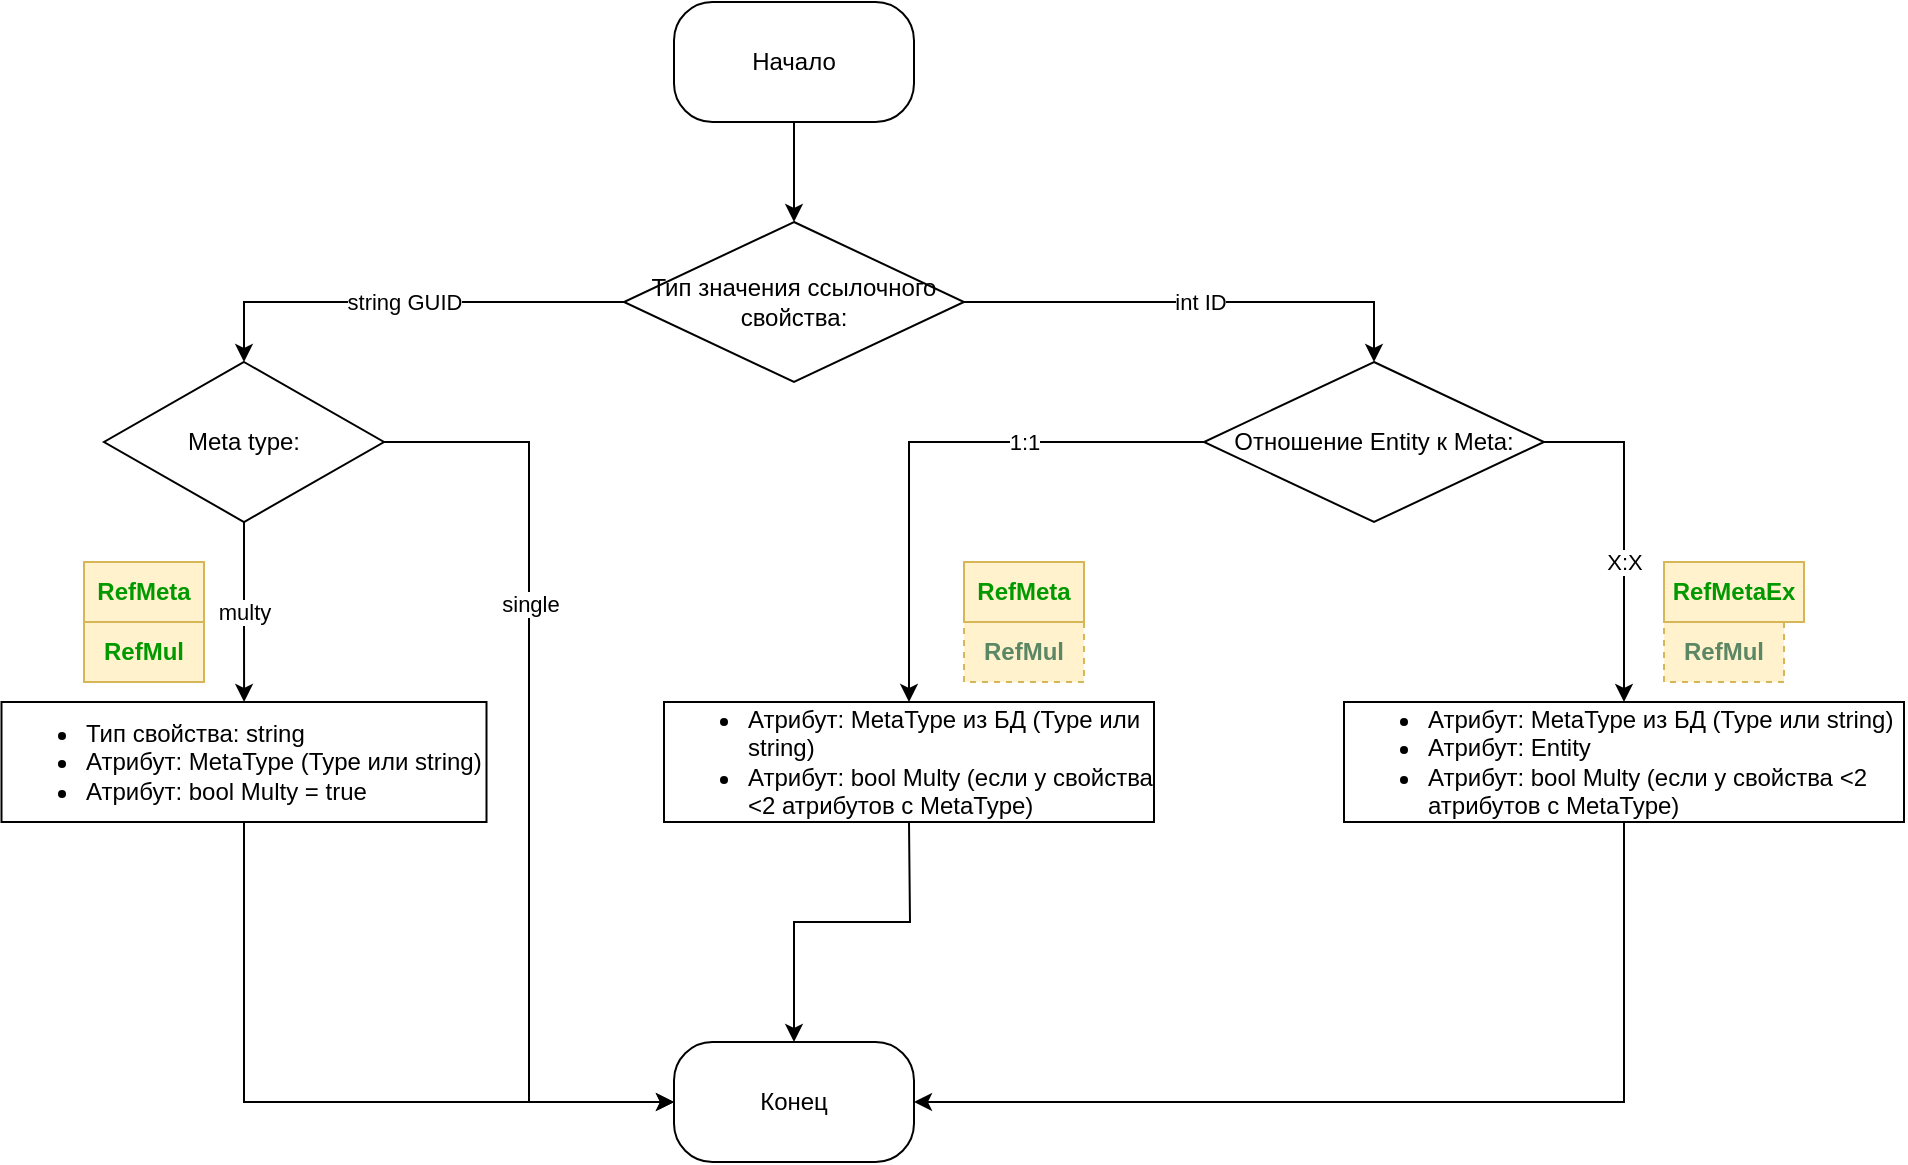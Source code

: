 <mxfile version="20.5.3" type="github"><diagram id="txx3bHHGOBFFJghas2Wa" name="Страница 1"><mxGraphModel dx="1422" dy="762" grid="1" gridSize="10" guides="1" tooltips="1" connect="1" arrows="1" fold="1" page="1" pageScale="1" pageWidth="1169" pageHeight="827" math="0" shadow="0"><root><mxCell id="0"/><mxCell id="1" parent="0"/><mxCell id="AzMbnHq6-pzzuQCgAMzn-3" value="string GUID" style="edgeStyle=orthogonalEdgeStyle;rounded=0;orthogonalLoop=1;jettySize=auto;html=1;entryX=0.5;entryY=0;entryDx=0;entryDy=0;" parent="1" source="AzMbnHq6-pzzuQCgAMzn-1" target="AzMbnHq6-pzzuQCgAMzn-2" edge="1"><mxGeometry relative="1" as="geometry"/></mxCell><mxCell id="AzMbnHq6-pzzuQCgAMzn-10" value="int ID" style="edgeStyle=orthogonalEdgeStyle;rounded=0;orthogonalLoop=1;jettySize=auto;html=1;entryX=0.5;entryY=0;entryDx=0;entryDy=0;" parent="1" source="AzMbnHq6-pzzuQCgAMzn-1" target="AzMbnHq6-pzzuQCgAMzn-9" edge="1"><mxGeometry relative="1" as="geometry"/></mxCell><mxCell id="AzMbnHq6-pzzuQCgAMzn-1" value="Тип значения ссылочного свойства:" style="rhombus;whiteSpace=wrap;html=1;" parent="1" vertex="1"><mxGeometry x="500" y="130" width="170" height="80" as="geometry"/></mxCell><mxCell id="AzMbnHq6-pzzuQCgAMzn-5" value="single" style="edgeStyle=orthogonalEdgeStyle;rounded=0;orthogonalLoop=1;jettySize=auto;html=1;entryX=0;entryY=0.5;entryDx=0;entryDy=0;" parent="1" source="AzMbnHq6-pzzuQCgAMzn-2" target="AzMbnHq6-pzzuQCgAMzn-21" edge="1"><mxGeometry x="-0.354" relative="1" as="geometry"><mxPoint x="150" y="240" as="targetPoint"/><mxPoint as="offset"/></mxGeometry></mxCell><mxCell id="AzMbnHq6-pzzuQCgAMzn-7" value="multy" style="edgeStyle=orthogonalEdgeStyle;rounded=0;orthogonalLoop=1;jettySize=auto;html=1;" parent="1" source="AzMbnHq6-pzzuQCgAMzn-2" target="AzMbnHq6-pzzuQCgAMzn-6" edge="1"><mxGeometry relative="1" as="geometry"/></mxCell><mxCell id="AzMbnHq6-pzzuQCgAMzn-2" value="Meta type:" style="rhombus;whiteSpace=wrap;html=1;" parent="1" vertex="1"><mxGeometry x="240" y="200" width="140" height="80" as="geometry"/></mxCell><mxCell id="AzMbnHq6-pzzuQCgAMzn-6" value="&lt;div style=&quot;&quot;&gt;&lt;ul&gt;&lt;li&gt;&lt;span style=&quot;background-color: initial;&quot;&gt;Тип свойства: string&lt;/span&gt;&lt;/li&gt;&lt;li&gt;&lt;span style=&quot;background-color: initial;&quot;&gt;Атрибут: MetaType (Type или string)&lt;/span&gt;&lt;/li&gt;&lt;li&gt;Атрибут: bool Multy = true&lt;/li&gt;&lt;/ul&gt;&lt;/div&gt;" style="whiteSpace=wrap;html=1;align=left;" parent="1" vertex="1"><mxGeometry x="188.75" y="370" width="242.5" height="60" as="geometry"/></mxCell><mxCell id="AzMbnHq6-pzzuQCgAMzn-14" value="1:1" style="edgeStyle=orthogonalEdgeStyle;rounded=0;orthogonalLoop=1;jettySize=auto;html=1;" parent="1" source="AzMbnHq6-pzzuQCgAMzn-9" target="AzMbnHq6-pzzuQCgAMzn-13" edge="1"><mxGeometry x="-0.351" relative="1" as="geometry"><mxPoint as="offset"/></mxGeometry></mxCell><mxCell id="AzMbnHq6-pzzuQCgAMzn-19" value="Х:Х" style="edgeStyle=orthogonalEdgeStyle;rounded=0;orthogonalLoop=1;jettySize=auto;html=1;exitX=1;exitY=0.5;exitDx=0;exitDy=0;" parent="1" source="AzMbnHq6-pzzuQCgAMzn-9" target="AzMbnHq6-pzzuQCgAMzn-18" edge="1"><mxGeometry x="0.176" relative="1" as="geometry"><mxPoint as="offset"/></mxGeometry></mxCell><mxCell id="AzMbnHq6-pzzuQCgAMzn-9" value="Отношение Entity к Meta:" style="rhombus;whiteSpace=wrap;html=1;" parent="1" vertex="1"><mxGeometry x="790" y="200" width="170" height="80" as="geometry"/></mxCell><mxCell id="AzMbnHq6-pzzuQCgAMzn-13" value="&lt;ul&gt;&lt;li&gt;&lt;span style=&quot;background-color: initial;&quot;&gt;Атрибут: MetaType из БД (Type или string)&lt;/span&gt;&lt;br&gt;&lt;/li&gt;&lt;li&gt;Атрибут: bool Multy (если у свойства &amp;lt;2 атрибутов с MetaType)&lt;/li&gt;&lt;/ul&gt;" style="whiteSpace=wrap;html=1;align=left;" parent="1" vertex="1"><mxGeometry x="520" y="370" width="245" height="60" as="geometry"/></mxCell><mxCell id="AzMbnHq6-pzzuQCgAMzn-18" value="&lt;ul&gt;&lt;li&gt;&lt;span style=&quot;background-color: initial;&quot;&gt;Атрибут: MetaType из БД (Type или string)&lt;/span&gt;&lt;br&gt;&lt;/li&gt;&lt;li&gt;Атрибут: Entity&lt;/li&gt;&lt;li&gt;Атрибут: bool Multy (если у свойства &amp;lt;2 атрибутов с MetaType)&lt;/li&gt;&lt;/ul&gt;" style="whiteSpace=wrap;html=1;align=left;" parent="1" vertex="1"><mxGeometry x="860" y="370" width="280" height="60" as="geometry"/></mxCell><mxCell id="AzMbnHq6-pzzuQCgAMzn-20" value="Начало" style="rounded=1;whiteSpace=wrap;html=1;arcSize=32;" parent="1" vertex="1"><mxGeometry x="525" y="20" width="120" height="60" as="geometry"/></mxCell><mxCell id="AzMbnHq6-pzzuQCgAMzn-21" value="Конец" style="rounded=1;whiteSpace=wrap;html=1;arcSize=32;" parent="1" vertex="1"><mxGeometry x="525" y="540" width="120" height="60" as="geometry"/></mxCell><mxCell id="AzMbnHq6-pzzuQCgAMzn-22" value="" style="endArrow=classic;html=1;rounded=0;exitX=0.5;exitY=1;exitDx=0;exitDy=0;entryX=0;entryY=0.5;entryDx=0;entryDy=0;" parent="1" source="AzMbnHq6-pzzuQCgAMzn-6" target="AzMbnHq6-pzzuQCgAMzn-21" edge="1"><mxGeometry width="50" height="50" relative="1" as="geometry"><mxPoint x="660" y="410" as="sourcePoint"/><mxPoint x="710" y="360" as="targetPoint"/><Array as="points"><mxPoint x="310" y="570"/></Array></mxGeometry></mxCell><mxCell id="AzMbnHq6-pzzuQCgAMzn-23" value="" style="endArrow=classic;html=1;rounded=0;exitX=0.5;exitY=1;exitDx=0;exitDy=0;entryX=0.5;entryY=0;entryDx=0;entryDy=0;" parent="1" source="AzMbnHq6-pzzuQCgAMzn-13" target="AzMbnHq6-pzzuQCgAMzn-21" edge="1"><mxGeometry width="50" height="50" relative="1" as="geometry"><mxPoint x="660" y="410" as="sourcePoint"/><mxPoint x="710" y="360" as="targetPoint"/><Array as="points"><mxPoint x="643" y="480"/><mxPoint x="585" y="480"/></Array></mxGeometry></mxCell><mxCell id="AzMbnHq6-pzzuQCgAMzn-24" value="" style="endArrow=classic;html=1;rounded=0;exitX=0.5;exitY=1;exitDx=0;exitDy=0;entryX=1;entryY=0.5;entryDx=0;entryDy=0;" parent="1" source="AzMbnHq6-pzzuQCgAMzn-18" target="AzMbnHq6-pzzuQCgAMzn-21" edge="1"><mxGeometry width="50" height="50" relative="1" as="geometry"><mxPoint x="910" y="540" as="sourcePoint"/><mxPoint x="960" y="490" as="targetPoint"/><Array as="points"><mxPoint x="1000" y="570"/></Array></mxGeometry></mxCell><mxCell id="AzMbnHq6-pzzuQCgAMzn-25" value="" style="endArrow=classic;html=1;rounded=0;exitX=0.5;exitY=1;exitDx=0;exitDy=0;entryX=0.5;entryY=0;entryDx=0;entryDy=0;" parent="1" source="AzMbnHq6-pzzuQCgAMzn-20" target="AzMbnHq6-pzzuQCgAMzn-1" edge="1"><mxGeometry width="50" height="50" relative="1" as="geometry"><mxPoint x="740" y="110" as="sourcePoint"/><mxPoint x="790" y="60" as="targetPoint"/></mxGeometry></mxCell><mxCell id="AzMbnHq6-pzzuQCgAMzn-26" value="RefMul" style="text;html=1;strokeColor=#d6b656;fillColor=#fff2cc;align=center;verticalAlign=middle;whiteSpace=wrap;rounded=0;fontStyle=1;fontColor=#009900;" parent="1" vertex="1"><mxGeometry x="230" y="330" width="60" height="30" as="geometry"/></mxCell><mxCell id="AzMbnHq6-pzzuQCgAMzn-27" value="RefMul" style="text;html=1;strokeColor=#d6b656;fillColor=#fff2cc;align=center;verticalAlign=middle;whiteSpace=wrap;rounded=0;fontStyle=1;fontColor=#5B8765;dashed=1;" parent="1" vertex="1"><mxGeometry x="670" y="330" width="60" height="30" as="geometry"/></mxCell><mxCell id="AzMbnHq6-pzzuQCgAMzn-29" value="RefMul" style="text;html=1;strokeColor=#d6b656;fillColor=#fff2cc;align=center;verticalAlign=middle;whiteSpace=wrap;rounded=0;fontStyle=1;fontColor=#5B8765;dashed=1;" parent="1" vertex="1"><mxGeometry x="1020" y="330" width="60" height="30" as="geometry"/></mxCell><mxCell id="AzMbnHq6-pzzuQCgAMzn-30" value="RefMeta" style="text;html=1;strokeColor=#d6b656;fillColor=#fff2cc;align=center;verticalAlign=middle;whiteSpace=wrap;rounded=0;fontStyle=1;fontColor=#009900;" parent="1" vertex="1"><mxGeometry x="230" y="300" width="60" height="30" as="geometry"/></mxCell><mxCell id="AzMbnHq6-pzzuQCgAMzn-32" value="RefMeta" style="text;html=1;strokeColor=#d6b656;fillColor=#fff2cc;align=center;verticalAlign=middle;whiteSpace=wrap;rounded=0;fontStyle=1;fontColor=#009900;" parent="1" vertex="1"><mxGeometry x="670" y="300" width="60" height="30" as="geometry"/></mxCell><mxCell id="AzMbnHq6-pzzuQCgAMzn-33" value="RefMetaEx" style="text;html=1;strokeColor=#d6b656;fillColor=#fff2cc;align=center;verticalAlign=middle;whiteSpace=wrap;rounded=0;fontStyle=1;fontColor=#009900;" parent="1" vertex="1"><mxGeometry x="1020" y="300" width="70" height="30" as="geometry"/></mxCell></root></mxGraphModel></diagram></mxfile>